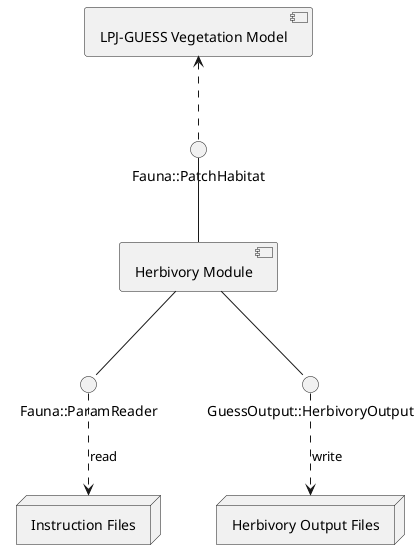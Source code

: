 /' PlantUML diagrams for the herbivory module.
 ' author: Wolfgang Pappa, Senckenberg BiK-F
 ' date: August 2017
 ' 
 ' PlantUML is free software under the GPL license.
 ' See http://plantuml.com 
 '
 ' Please keep the **alphabetical order** of the diagrams.
 '/

@startuml (id=basic_components)
	[Herbivory Module] as herbivory
	() "Fauna::ParamReader" as paramreader
	() "Fauna::PatchHabitat" as patchhabitat
	() "GuessOutput::HerbivoryOutput" as herbivoutput
	node "Herbivory Output Files" as outputfiles
	[LPJ-GUESS Vegetation Model] as guess
	node "Instruction Files" as insfiles
	guess        <..  patchhabitat
	patchhabitat  --  herbivory
	herbivory     --  herbivoutput 
	herbivoutput  ..> outputfiles : write
	herbivory     --  paramreader 
	paramreader   ..> insfiles  : read
@enduml

@startuml (id=default_pft_forage_type_mapping)
  hide members
  hide methods
  hide circle
  package "Forage Types"{
  class "Grass"
  }
  package Pfts{
    "C₃ Grass" --> Grass
    "C₄ Grass" --> Grass
  }
@enduml

@startuml (id=exception_classes)
	namespace std{
		hide members
		hide methods
		exception <|-- logic_error
		exception <|-- runtime_error
		logic_error <|-- invalid_argument
		logic_error <|-- out_of_range 
	}
@enduml

@startuml (id=forage_classes)
	hide members
	hide methods
	namespace Fauna{
		class ForageBase{
			digestibility
			mass
		}
		show ForageBase members
		class GrassForage{
			fpc
			sward_density
		}
		show GrassForage members
		ForageBase <|-- GrassForage
		class HabitatForage
		HabitatForage *->GrassForage
		enum ForageValueType{
			POSITIVE_AND_ZERO
			ZERO_TO_ONE
		}
		show ForageValueType members
		class ForageValues< ForageValueType >
		ForageValueType -- ForageValues
		enum ForageType{
			FT_GRASS,
			FT_INEDIBLE
		}
		show ForageType members
	}
@enduml

@startuml (id=herbivore_classes)
	hide members
	hide methods
	namespace Fauna {
		interface HerbivoreInterface
		interface PopulationInterface
		abstract HerbivoreBase
		HerbivoreInterface  <|-- HerbivoreBase
		HerbivoreBase       <|-- HerbivoreIndividual
		HerbivoreBase       <|-- HerbivoreCohort
		PopulationInterface <|-up- IndividualPopulation
		PopulationInterface <|-up- CohortPopulation
		HerbivoreIndividual "*" <--* "1" IndividualPopulation
		HerbivoreCohort     "*" <--* "1" CohortPopulation
		HerbivoreIndividual  <..  IndividualPopulation : <<create>>
		(HerbivoreIndividual, IndividualPopulation) .. CreateHerbivoreIndividual
		HerbivoreCohort      <..  CohortPopulation     : <<create>>
		(HerbivoreCohort, CohortPopulation) .. CreateHerbivoreCohort
	}
@enduml

@startuml (id=herbivorebase_compartments)
	hide members
	hide methods
	namespace Fauna{
	abstract HerbivoreBase{
		-Hft hft
		-int age_days
	}
	show HerbivoreBase members
	class FatmassEnergyBudget{
		|catabolize_fat()
		|metabolize_energy()
		-double energy_needs
		-double fatmass
		-double max_fatmass
	}
	show FatmassEnergyBudget members
	show FatmassEnergyBudget methods
	HerbivoreBase *-up-> "1" FatmassEnergyBudget
	package "Forage Energy" <<rectangle>> {
		interface GetNetEnergyContentInterface <<strategy>>
		GetNetEnergyContentInterface <|-- GetNetEnergyContentDefault
	}
	HerbivoreBase *-up-> "1" "Forage Energy"
	package "Reproduction" <<rectangle>> {
    class ReprIlliusOconnor2000
    class ReproductionConstMax
    class ReproductionLinear
	}
	HerbivoreBase .up.> "1" "Reproduction"
	package "Diet" <<rectangle>> {
		enum DietComposer{
		  DC_PURE_GRAZER
		}
	}
	HerbivoreBase  .up.> "1" "Diet"
	package "Energy Expenditure" <<rectangle>>  {
    enum ExpenditureComponent{
      EC_ALLOMETRIC,
      EC_TAYLOR_1981
    } 
	}
	HerbivoreBase  ..> "*" "Energy Expenditure"
    package "Digestive Limit" <<rectangle>>  {
    enum DigestiveLimit{
      DL_NONE,
      DL_ALLOMETRIC,
      DL_FIXED_FRACTION,
      DL_ILLIUS_GORDON_1992
    } 
  HerbivoreBase  ..> "1" "Digestive Limit"
	package "Foraging Limits" <<rectangle>>  {
    enum ForagingLimit{
      FL_ILLIUS_OCONNOR_2000
    }
	} 
	HerbivoreBase  ..> "*" "Foraging Limits"
	package "Mortality" <<rectangle>> {
		class GetBackgroundMortality           <<functor>>
		class GetStarvationIlliusOConnor2000 <<functor>>
		class GetStarvationMortalityThreshold  <<functor>>
		class GetSimpleLifespanMortality       <<functor>>
	}
	HerbivoreBase ..> "*" "Mortality"
	}
@enduml

@startuml (id=important_classes)
	hide members
	hide methods

	namespace Fauna{
		class Simulator
		abstract Habitat
		interface HerbivoreInterface 
		class Hft
		interface PopulationInterface
		Simulator            ..> SimulationUnit : <<use>>
		class SimulationUnit
		SimulationUnit      *--> "1" Habitat
		SimulationUnit      *--> "*" PopulationInterface : contains >
		class HftPopulationsMap
		(SimulationUnit, PopulationInterface) .. HftPopulationsMap
		PopulationInterface *--> "*" HerbivoreInterface
		HerbivoreInterface   --> "1" Hft
	}
@enduml

@startuml (id=new_forage_type)
	namespace Fauna{
		class ParamReader
		enum ForageType {
			FT_GRASS,
			FT_NEWFORAGE
		}
		ParamReader   ..> ForageType : <<use>>
		class ForageValues< ForageValueType >
		ForageValues ..> ForageType : <<use>>
		abstract ForageBase
		class NewForage{
			your_custom_members
		}
		NewForage <|-- ForageBase
		class HabitatForage{
			get_total()
			merge()
		}
		HabitatForage *--> NewForage
		abstract HerbivoreBase
		HerbivoreBase ..> HabitatForage : <<use>>
		interface GetDigestibility
		class PatchHabitat{
			get_available_forage()
			reduce_forage_mass()
		}
		PatchHabitat ..> HabitatForage : <<use>>
	}
	FaunaSim.SimpleHabitat  ..> Fauna.HabitatForage : <<use>>
	class Individual{
		get_forage_mass()
	}
	Fauna.PatchHabitat          ..> Individual       : <<use>>
	Fauna.GetDigestibility      ..> Individual       : <<use>>
	GuessOutput.HerbivoryOutput ..> Fauna.NewForage  : <<use>>
@enduml

@startuml (id=new_herbivore_type)
	namespace Fauna{
		hide members
		hide methods
		interface HerbivoreInterface
		abstract HerbivoreBase
		HerbivoreInterface  <|-- HerbivoreBase
		HerbivoreBase       <|-- HerbivoreIndividual
		HerbivoreBase       <|-- HerbivoreCohort
		HerbivoreInterface  <|-- NewHerbivore
		interface PopulationInterface
		PopulationInterface <|-- NewPopulation
		NewPopulation        ..> NewHerbivore : create & manage
	}
@enduml

@startuml (id=net_energy_content)
	hide members
	hide methods
	namespace Fauna{
		enum NetEnergyModel{
			NM_DEFAULT
		}
		Hft *--> NetEnergyModel
		interface GetNetEnergyContentInterface <<strategy>>
		GetNetEnergyContentInterface <|-- GetNetEnergyContentDefault
		abstract HerbivoreBase
		HerbivoreBase ..> GetNetEnergyContentInterface : <<create>>
	}
@enduml

@startuml (id=outputclasses)
	hide methods
	hide members
	namespace FaunaOut{
		class HerbivoreData
		class HabitatData
		class CombinedData
		CombinedData o-> "*" HerbivoreData
		note on link : by HFT
		CombinedData o-> "1" HabitatData
	}
@enduml

@startuml (id=outputmodule_class)
	hide members 
	annotation "Output Directory" as outputdirectory 
	namespace GuessOutput{
		class HerbivoryOutput <<singleton>>
		abstract OutputChannel
		HerbivoryOutput     --> OutputChannel : <<use>> >
		abstract OutputModule
		OutputModule      <|--  HerbivoryOutput
		OutputChannel     <|--  FileOutputChannel
		FileOutputChannel   --> .outputdirectory : write >
		enum interval {
			DAILY
			MONTHLY
			ANNUAL
			DECADAL
		}
		show interval members
		HerbivoryOutput *-- interval
		note on link : nested
	}
	namespace Fauna{
		interface HerbivoreInterface
		abstract Habitat
	}
	namespace FaunaOut{
		class CombinedData
	}
	GuessOutput.HerbivoryOutput ..> Fauna.Habitat : retrieve_output() >
	GuessOutput.HerbivoryOutput ..> Fauna.HerbivoreInterface : retrieve_output() >
	GuessOutput.HerbivoryOutput ..> FaunaOut.CombinedData : <<use>> >
@enduml

@startuml (id=outputmodule_initialization)
	skinparam sequenceParticipant underline
	participant "framework()" as framework
	participant ":OutputModuleModuleRegistry" as OutputModuleModuleRegistry
	participant ":OutputModuleContainer" as OutputModuleContainer
	participant ":HerbivoryOutput" as HerbivoryOutput <<Singleton>>
	participant ":FileOutputChannel" as FileOutputChannel
	activate OutputModuleModuleRegistry
	[-> OutputModuleModuleRegistry : register_output_module("herbivory")
	[-> framework : start guess
	== initialization ==
	framework -> OutputModuleContainer : create
	activate OutputModuleContainer
	framework -> OutputModuleModuleRegistry : create_all_modules()
	OutputModuleModuleRegistry -> HerbivoryOutput : create
	activate HerbivoryOutput
	note over HerbivoryOutput : declare parameters
	note over framework : read parameters
	framework -> OutputModuleContainer : init()
	OutputModuleContainer      -> FileOutputChannel : create
	activate FileOutputChannel
	OutputModuleContainer -> HerbivoryOutput : init()
	framework -> HerbivoryOutput : set_hftlist()
	framework -> HerbivoryOutput : set_include_date()
	== simulation ==
	loop "simulation days"
		framework -> OutputModuleContainer : outdaily(gridcell)
		OutputModuleContainer -> HerbivoryOutput : outdaily(gridcell)
		loop "table column"
			HerbivoryOutput -> FileOutputChannel : add_value()
		end loop
	end loop
@enduml

@startuml (id=patchhabitat_construction)
	skinparam sequenceParticipant underline
	participant "framework()" as framework
	participant ":Fauna::Simulator" as simulator
	participant ":Fauna::PatchHabitat" as patchhabitat
	participant ":Fauna::HftPopulationsMap" as populations
	participant ":Gridcell" as gridcell
	participant ":Patch" as patch
	framework    -> simulator : <<create>>
	activate simulator

	framework    -> gridcell : <<create>>
	activate gridcell
	
	gridcell     -> patch : <<create>>
	activate patch

	framework    -> simulator : create_digestibility_model()
	framework  <--  simulator : digestibility_model

	framework    -> patchhabitat : <<create>> (digestibility_model)
	note right : constructor injection
	activate patchhabitat

	framework    -> simulator : create_populations()
	simulator    -> populations : <<create>>
	activate populations

	framework  <--  simulator : populations

	note over framework : combine habitat and populations in a SimulationUnit

	framework    -> patch : set_herbivory_unit(SimulationUnit)
	note right : setter injection
@enduml

@startuml (id=patchhabitat_interactions)
	hide members
	hide methods
	class Pft
	class Individual
	class Patch
	class Stand
	class Gridcell
	Gridcell "1" *--> "*" Stand
	Stand    "1" *--> "*" Patch
	Patch    "1" *--> "*" Individual
	Individual    --> Pft

	namespace Fauna{
		abstract Habitat
		class SimulationUnit
		SimulationUnit *-down-> Habitat
		class PatchHabitat
		Habitat <|-down- PatchHabitat
		interface GetDigestibility
		PatchHabitat *-> "1" GetDigestibility
		class PftParams
	}

	Patch *-> Fauna.SimulationUnit : owns >
	Fauna.PatchHabitat -> Patch : <<use>>
	Pft *-left-> Fauna.PftParams
@enduml

@startuml (id=parameters_access)
	hide members
	hide methods
	namespace Fauna{
		CreateHerbivoreIndividual ..> Parameters
		CreateHerbivoreIndividual ..> Hft
		CreateHerbivoreCohort     ..> Parameters
		CreateHerbivoreCohort     ..> Hft
		Simulator                 ..> Parameters
		Simulator                 ..> Hft
		PatchHabitat              ..> PftParams
		CohortPopulation          .up.> Hft
		IndividualPopulation      .up.> Hft
		abstract HerbivoreBase
		HerbivoreBase             .up.> Hft
	}
	namespace FaunaSim{
		Framework                 ..> Fauna.Parameters
		Framework                 ..> Fauna.Hft
	} 
@enduml

@startuml (id=parameters_classes)
	hide members
	hide methods
	annotation "framework()"       as framework
	annotation "Instruction Files" as insfiles
	annotation "plib.h"            as plib
	annotation "parameters.h"      as parameters
	class "FaunaSim.Framework" <<singleton>>
	class "Fauna.ParamReader"   <<singleton>>
	Pft                "1" *-- "1" Fauna.PftParams
	framework           ..> Fauna.ParamReader : <<use>>
	parameters          ..> Pft               : <<use>>
	GuessOutput.HerbivoryOutput     ..> parameters        : <<use>>
	parameters          ..> plib              : <<use>>
	plib                ..> insfiles          : <<read>>
	framework           ..> parameters        : <<use>>
	namespace Fauna {
		ParamReader  <..> .parameters : <<call>>
		ParamReader   ..> .plib       : <<call>>
		ParamReader   ..> Hft         : <<create>>
		ParamReader   ..> PftParams   : <<call>>
		ParamReader   ..> Parameters  : <<create>>
		class Hft {
			|is_valid()
		}
		show Hft methods
		class Parameters {
			|is_valid()
		}
		show Parameters methods
		class PftParams {
			|is_valid()
		}
		show PftParams methods
	}
	FaunaSim.Framework ..> Fauna.ParamReader : <<use>>
@enduml

@startuml (id=population_classes)
	hide members
	hide methods
	namespace Fauna{
		interface PopulationInterface
		PopulationInterface <|-- IndividualPopulation
		PopulationInterface <|-- CohortPopulation
		IndividualPopulation *-- "*" HerbivoreIndividual
		CohortPopulation     *-- "*" HerbivoreCohort
		class SimulationUnit
		SimulationUnit *-- "*" PopulationInterface
		(SimulationUnit, PopulationInterface) .. HftPopulationsMap
		abstract Habitat
		SimulationUnit *-- "1" Habitat
	}
@enduml

@startuml (id=testsim_classes)
	hide members
	hide methods 
	annotation "parameters.h" as parameters 
	namespace FaunaSim {
		class "Framework" <<singleton>>
		class HabitatGroup
		class HabitatGroupList
		HabitatGroupList *-> "*" HabitatGroup
		class SimpleHabitat
		class LogisticGrass
		SimpleHabitat *-> LogisticGrass
	}
	namespace Fauna {
		class "ParamReader"   <<singleton>>
		abstract Habitat 
		Simulator     ..> Habitat                        : <<call>>
		SimulationUnit *-> Habitat
	}
	FaunaSim.HabitatGroup *--> "*" Fauna.SimulationUnit
	FaunaSim.SimpleHabitat --|> Fauna.Habitat
	FaunaSim.Framework ..> Fauna.ParamReader              : <<use>>
	FaunaSim.Framework .up.> .parameters                    : <<use>>
	FaunaSim.Framework ..> Fauna.Simulator                : <<create>>
	FaunaSim.Framework *-left-> "1" .GuessOutput.HerbivoryOutput   
	FaunaSim.Framework .left.> .GuessOutput.FileOutputChannel : <<create>>
	FaunaSim.Framework ..> "*" FaunaSim.HabitatGroup      : <<create>>
	annotation "main()" as main
	main .down.> FaunaSim.Framework : <<call>>
@enduml

@startuml (id=testsim_sequence)
	participant "main()" as main
	participant "plib.h" as plib
	participant "FaunaSim::Framework" as Framework <<singleton>>
	participant "Fauna::ParamReader" as ParamReader <<singleton>>
	participant "Fauna::Simulator" as Simulator
	participant "GuessOutput::HerbivoryOutput" as HerbivoryOutput <<singleton>>
	== initialization ==
	main -> Framework : <<create>>
	activate Framework
	activate HerbivoryOutput
	Framework -> plib : declare parameters
	main -> plib : read instruction file
	plib -> ParamReader : call indirectly
	activate ParamReader
	plib -> Framework : plib_callback()
	main <-- ParamReader : Fauna::Parameters
	main <-- ParamReader : Fauna::HftList
	main -> Framework : run()
	Framework -> HerbivoryOutput : set_hftlist()
	Framework -> HerbivoryOutput : init()
	Framework -> Simulator : <<create>>
	activate Simulator
	note over Framework : create habitats
	== simulation ==
	loop YEARS: nyears
		loop DAYS: 365
			loop HABITAT GROUPS: nhabitat_groups
				loop HABITATS: nhabitats_per_group
					Framework -> Simulator : simulate_day()
					Framework -> HerbivoryOutput : outdaily()
				end
			end
		end
	end
	== end of simulation ==
	deactivate Simulator
	Framework --> main
	deactivate HerbivoryOutput
	deactivate Framework
@enduml
